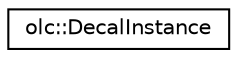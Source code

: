 digraph "Graphical Class Hierarchy"
{
 // LATEX_PDF_SIZE
  edge [fontname="Helvetica",fontsize="10",labelfontname="Helvetica",labelfontsize="10"];
  node [fontname="Helvetica",fontsize="10",shape=record];
  rankdir="LR";
  Node0 [label="olc::DecalInstance",height=0.2,width=0.4,color="black", fillcolor="white", style="filled",URL="$structolc_1_1DecalInstance.html",tooltip=" "];
}
